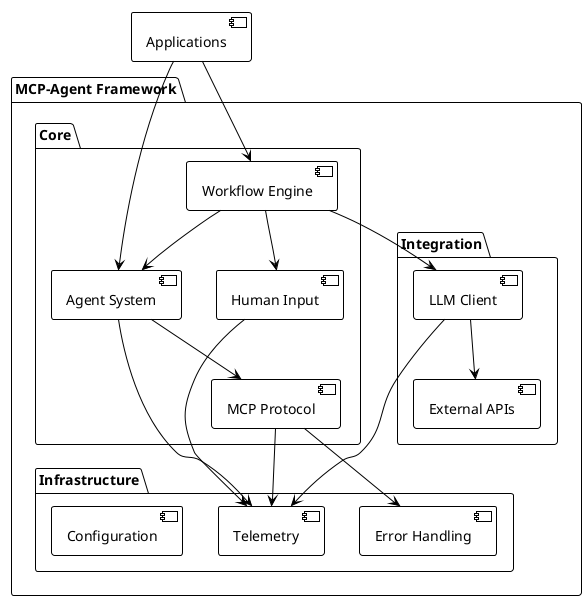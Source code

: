 @startuml
!theme plain

package "MCP-Agent Framework" {
    package "Core" {
        [MCP Protocol] as mcpproto
        [Agent System] as agent
        [Workflow Engine] as workflow
        [Human Input] as human
    }
    
    package "Infrastructure" {
        [Telemetry] as telemetry
        [Error Handling] as error
        [Configuration] as config
    }
    
    package "Integration" {
        [LLM Client] as llm
        [External APIs] as external
    }
}

[Applications] as app

app --> workflow
app --> agent

workflow --> agent
workflow --> human
workflow --> llm

agent --> mcpproto
agent --> telemetry

mcpproto --> error
mcpproto --> telemetry

llm --> external
llm --> telemetry

human --> telemetry

@enduml
